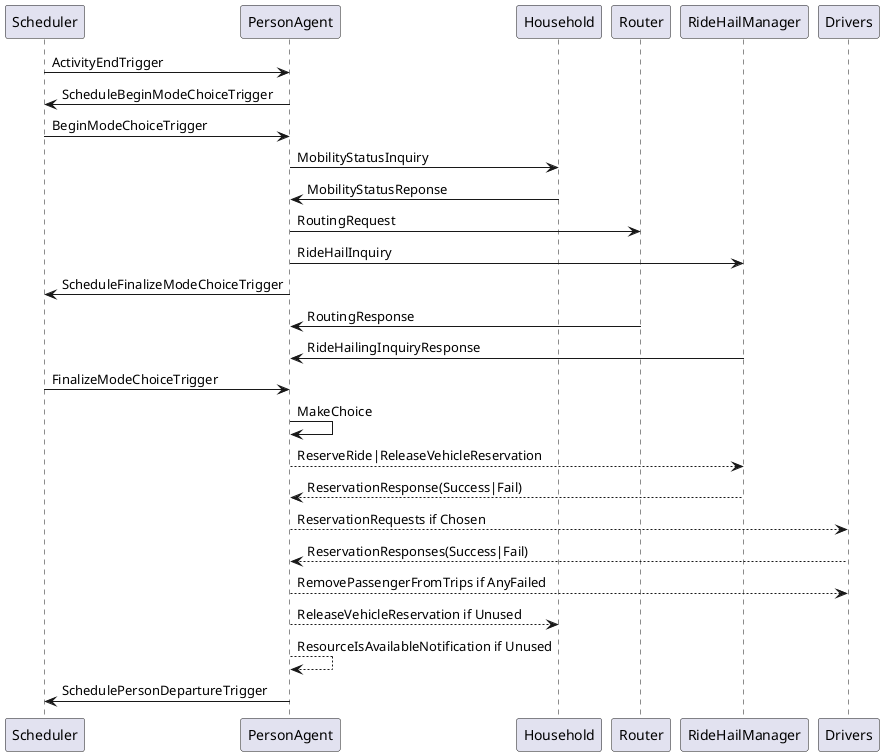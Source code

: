 @startuml
Scheduler -> PersonAgent: ActivityEndTrigger
PersonAgent -> Scheduler: ScheduleBeginModeChoiceTrigger
Scheduler -> PersonAgent: BeginModeChoiceTrigger
PersonAgent -> Household: MobilityStatusInquiry
Household -> PersonAgent: MobilityStatusReponse
PersonAgent -> Router: RoutingRequest
PersonAgent -> RideHailManager: RideHailInquiry
PersonAgent -> Scheduler: ScheduleFinalizeModeChoiceTrigger
Router -> PersonAgent: RoutingResponse
RideHailManager -> PersonAgent: RideHailingInquiryResponse
Scheduler -> PersonAgent: FinalizeModeChoiceTrigger
PersonAgent -> PersonAgent: MakeChoice
PersonAgent --> RideHailManager: ReserveRide|ReleaseVehicleReservation
RideHailManager --> PersonAgent: ReservationResponse(Success|Fail)
PersonAgent --> Drivers: ReservationRequests if Chosen
Drivers --> PersonAgent: ReservationResponses(Success|Fail)
PersonAgent --> Drivers: RemovePassengerFromTrips if AnyFailed
PersonAgent --> Household: ReleaseVehicleReservation if Unused
PersonAgent --> PersonAgent: ResourceIsAvailableNotification if Unused
PersonAgent -> Scheduler: SchedulePersonDepartureTrigger
@enduml